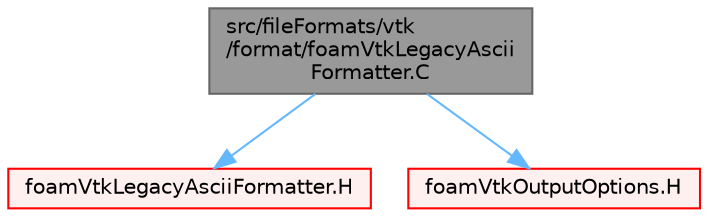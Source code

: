 digraph "src/fileFormats/vtk/format/foamVtkLegacyAsciiFormatter.C"
{
 // LATEX_PDF_SIZE
  bgcolor="transparent";
  edge [fontname=Helvetica,fontsize=10,labelfontname=Helvetica,labelfontsize=10];
  node [fontname=Helvetica,fontsize=10,shape=box,height=0.2,width=0.4];
  Node1 [id="Node000001",label="src/fileFormats/vtk\l/format/foamVtkLegacyAscii\lFormatter.C",height=0.2,width=0.4,color="gray40", fillcolor="grey60", style="filled", fontcolor="black",tooltip=" "];
  Node1 -> Node2 [id="edge1_Node000001_Node000002",color="steelblue1",style="solid",tooltip=" "];
  Node2 [id="Node000002",label="foamVtkLegacyAsciiFormatter.H",height=0.2,width=0.4,color="red", fillcolor="#FFF0F0", style="filled",URL="$foamVtkLegacyAsciiFormatter_8H.html",tooltip=" "];
  Node1 -> Node112 [id="edge2_Node000001_Node000112",color="steelblue1",style="solid",tooltip=" "];
  Node112 [id="Node000112",label="foamVtkOutputOptions.H",height=0.2,width=0.4,color="red", fillcolor="#FFF0F0", style="filled",URL="$foamVtkOutputOptions_8H.html",tooltip=" "];
}
